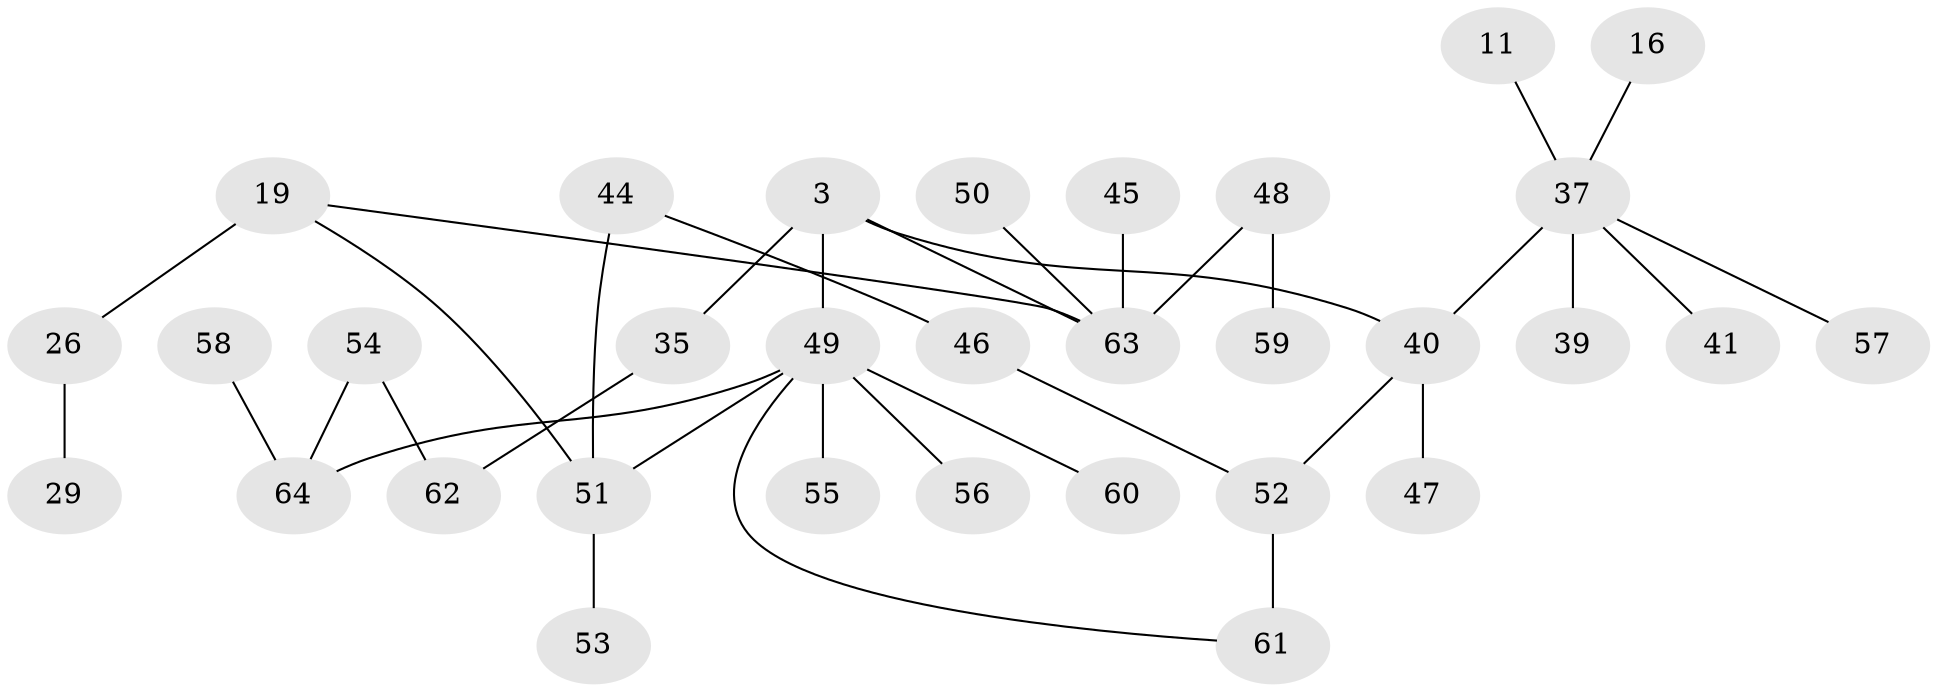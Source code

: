 // original degree distribution, {3: 0.15625, 6: 0.03125, 2: 0.4375, 4: 0.0625, 5: 0.0625, 1: 0.25}
// Generated by graph-tools (version 1.1) at 2025/41/03/09/25 04:41:12]
// undirected, 32 vertices, 35 edges
graph export_dot {
graph [start="1"]
  node [color=gray90,style=filled];
  3 [super="+2+1"];
  11;
  16;
  19;
  26 [super="+20"];
  29;
  35 [super="+5+22+9"];
  37 [super="+13+33+25"];
  39;
  40 [super="+7+34+15"];
  41;
  44 [super="+42"];
  45 [super="+30"];
  46;
  47;
  48 [super="+43"];
  49 [super="+17+23+28+31"];
  50;
  51 [super="+32"];
  52 [super="+21"];
  53;
  54;
  55;
  56;
  57;
  58;
  59;
  60;
  61;
  62;
  63 [super="+24"];
  64 [super="+36+38"];
  3 -- 63 [weight=2];
  3 -- 35 [weight=2];
  3 -- 49;
  3 -- 40 [weight=2];
  11 -- 37;
  16 -- 37;
  19 -- 63;
  19 -- 26 [weight=2];
  19 -- 51;
  26 -- 29;
  35 -- 62;
  37 -- 39;
  37 -- 40 [weight=2];
  37 -- 41;
  37 -- 57;
  40 -- 47;
  40 -- 52;
  44 -- 46;
  44 -- 51;
  45 -- 63;
  46 -- 52;
  48 -- 59;
  48 -- 63;
  49 -- 61;
  49 -- 55;
  49 -- 60;
  49 -- 56;
  49 -- 51 [weight=2];
  49 -- 64 [weight=2];
  50 -- 63;
  51 -- 53;
  52 -- 61 [weight=2];
  54 -- 62;
  54 -- 64;
  58 -- 64;
}
